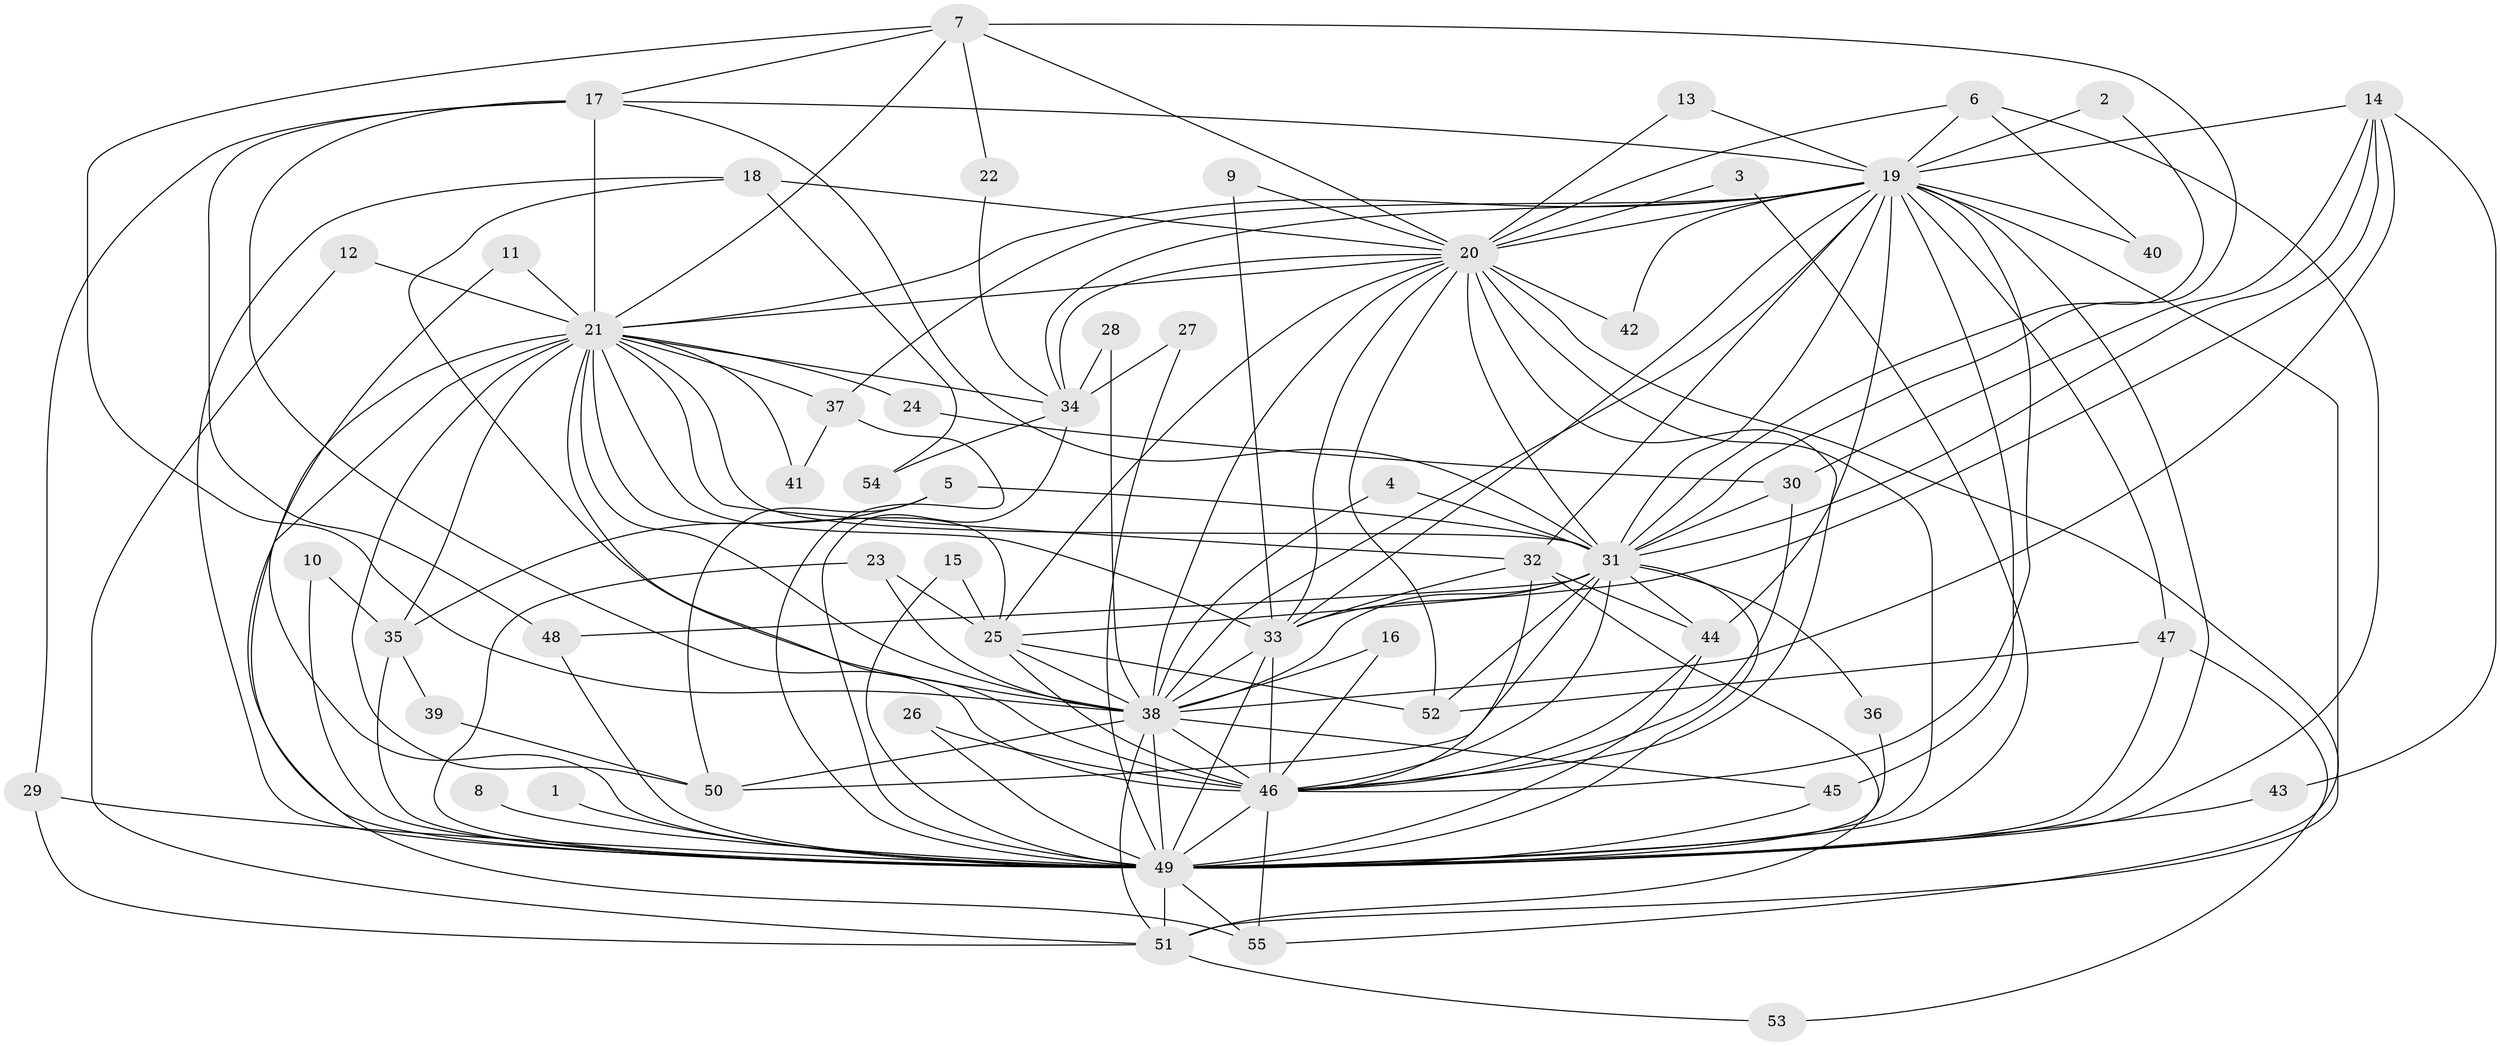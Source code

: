 // original degree distribution, {27: 0.009174311926605505, 22: 0.009174311926605505, 24: 0.01834862385321101, 13: 0.009174311926605505, 25: 0.009174311926605505, 18: 0.009174311926605505, 21: 0.009174311926605505, 12: 0.009174311926605505, 20: 0.009174311926605505, 3: 0.24770642201834864, 4: 0.08256880733944955, 7: 0.009174311926605505, 5: 0.05504587155963303, 2: 0.48623853211009177, 6: 0.01834862385321101, 8: 0.009174311926605505}
// Generated by graph-tools (version 1.1) at 2025/49/03/09/25 03:49:36]
// undirected, 55 vertices, 152 edges
graph export_dot {
graph [start="1"]
  node [color=gray90,style=filled];
  1;
  2;
  3;
  4;
  5;
  6;
  7;
  8;
  9;
  10;
  11;
  12;
  13;
  14;
  15;
  16;
  17;
  18;
  19;
  20;
  21;
  22;
  23;
  24;
  25;
  26;
  27;
  28;
  29;
  30;
  31;
  32;
  33;
  34;
  35;
  36;
  37;
  38;
  39;
  40;
  41;
  42;
  43;
  44;
  45;
  46;
  47;
  48;
  49;
  50;
  51;
  52;
  53;
  54;
  55;
  1 -- 49 [weight=2.0];
  2 -- 19 [weight=1.0];
  2 -- 31 [weight=1.0];
  3 -- 20 [weight=1.0];
  3 -- 49 [weight=1.0];
  4 -- 31 [weight=1.0];
  4 -- 38 [weight=1.0];
  5 -- 31 [weight=1.0];
  5 -- 35 [weight=1.0];
  5 -- 50 [weight=1.0];
  6 -- 19 [weight=1.0];
  6 -- 20 [weight=1.0];
  6 -- 40 [weight=1.0];
  6 -- 49 [weight=1.0];
  7 -- 17 [weight=1.0];
  7 -- 20 [weight=1.0];
  7 -- 21 [weight=1.0];
  7 -- 22 [weight=1.0];
  7 -- 31 [weight=1.0];
  7 -- 38 [weight=1.0];
  8 -- 49 [weight=3.0];
  9 -- 20 [weight=1.0];
  9 -- 33 [weight=1.0];
  10 -- 35 [weight=1.0];
  10 -- 49 [weight=1.0];
  11 -- 21 [weight=1.0];
  11 -- 49 [weight=1.0];
  12 -- 21 [weight=1.0];
  12 -- 51 [weight=1.0];
  13 -- 19 [weight=1.0];
  13 -- 20 [weight=1.0];
  14 -- 19 [weight=1.0];
  14 -- 25 [weight=1.0];
  14 -- 30 [weight=1.0];
  14 -- 31 [weight=2.0];
  14 -- 38 [weight=1.0];
  14 -- 43 [weight=1.0];
  15 -- 25 [weight=1.0];
  15 -- 49 [weight=1.0];
  16 -- 38 [weight=1.0];
  16 -- 46 [weight=1.0];
  17 -- 19 [weight=1.0];
  17 -- 21 [weight=1.0];
  17 -- 29 [weight=1.0];
  17 -- 31 [weight=1.0];
  17 -- 46 [weight=1.0];
  17 -- 48 [weight=1.0];
  18 -- 20 [weight=1.0];
  18 -- 38 [weight=1.0];
  18 -- 49 [weight=1.0];
  18 -- 54 [weight=1.0];
  19 -- 20 [weight=1.0];
  19 -- 21 [weight=1.0];
  19 -- 31 [weight=1.0];
  19 -- 32 [weight=1.0];
  19 -- 33 [weight=1.0];
  19 -- 34 [weight=2.0];
  19 -- 37 [weight=1.0];
  19 -- 38 [weight=1.0];
  19 -- 40 [weight=1.0];
  19 -- 42 [weight=1.0];
  19 -- 44 [weight=1.0];
  19 -- 45 [weight=1.0];
  19 -- 46 [weight=1.0];
  19 -- 47 [weight=1.0];
  19 -- 49 [weight=3.0];
  19 -- 51 [weight=2.0];
  20 -- 21 [weight=1.0];
  20 -- 25 [weight=1.0];
  20 -- 31 [weight=1.0];
  20 -- 33 [weight=1.0];
  20 -- 34 [weight=1.0];
  20 -- 38 [weight=1.0];
  20 -- 42 [weight=1.0];
  20 -- 46 [weight=1.0];
  20 -- 49 [weight=3.0];
  20 -- 52 [weight=1.0];
  20 -- 55 [weight=1.0];
  21 -- 24 [weight=1.0];
  21 -- 25 [weight=1.0];
  21 -- 31 [weight=1.0];
  21 -- 32 [weight=1.0];
  21 -- 33 [weight=1.0];
  21 -- 34 [weight=1.0];
  21 -- 35 [weight=1.0];
  21 -- 37 [weight=1.0];
  21 -- 38 [weight=2.0];
  21 -- 41 [weight=1.0];
  21 -- 46 [weight=1.0];
  21 -- 49 [weight=3.0];
  21 -- 50 [weight=1.0];
  21 -- 55 [weight=1.0];
  22 -- 34 [weight=1.0];
  23 -- 25 [weight=1.0];
  23 -- 38 [weight=2.0];
  23 -- 49 [weight=1.0];
  24 -- 30 [weight=1.0];
  25 -- 38 [weight=1.0];
  25 -- 46 [weight=2.0];
  25 -- 52 [weight=1.0];
  26 -- 46 [weight=1.0];
  26 -- 49 [weight=1.0];
  27 -- 34 [weight=1.0];
  27 -- 49 [weight=2.0];
  28 -- 34 [weight=1.0];
  28 -- 38 [weight=1.0];
  29 -- 49 [weight=1.0];
  29 -- 51 [weight=1.0];
  30 -- 31 [weight=1.0];
  30 -- 46 [weight=1.0];
  31 -- 33 [weight=2.0];
  31 -- 36 [weight=1.0];
  31 -- 38 [weight=1.0];
  31 -- 44 [weight=1.0];
  31 -- 46 [weight=1.0];
  31 -- 48 [weight=1.0];
  31 -- 49 [weight=4.0];
  31 -- 50 [weight=1.0];
  31 -- 52 [weight=3.0];
  32 -- 33 [weight=1.0];
  32 -- 44 [weight=1.0];
  32 -- 46 [weight=1.0];
  32 -- 51 [weight=1.0];
  33 -- 38 [weight=1.0];
  33 -- 46 [weight=1.0];
  33 -- 49 [weight=3.0];
  34 -- 49 [weight=1.0];
  34 -- 54 [weight=1.0];
  35 -- 39 [weight=1.0];
  35 -- 49 [weight=2.0];
  36 -- 49 [weight=1.0];
  37 -- 41 [weight=1.0];
  37 -- 49 [weight=1.0];
  38 -- 45 [weight=1.0];
  38 -- 46 [weight=1.0];
  38 -- 49 [weight=3.0];
  38 -- 50 [weight=1.0];
  38 -- 51 [weight=2.0];
  39 -- 50 [weight=1.0];
  43 -- 49 [weight=2.0];
  44 -- 46 [weight=1.0];
  44 -- 49 [weight=1.0];
  45 -- 49 [weight=1.0];
  46 -- 49 [weight=3.0];
  46 -- 55 [weight=1.0];
  47 -- 49 [weight=1.0];
  47 -- 52 [weight=1.0];
  47 -- 53 [weight=1.0];
  48 -- 49 [weight=1.0];
  49 -- 51 [weight=1.0];
  49 -- 55 [weight=1.0];
  51 -- 53 [weight=1.0];
}
